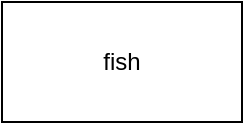 <mxfile version="15.5.2" type="github">
  <diagram id="QLVRK8AyidgUii33wijI" name="Page-1">
    <mxGraphModel dx="1767" dy="1136" grid="1" gridSize="10" guides="1" tooltips="1" connect="1" arrows="1" fold="1" page="1" pageScale="1" pageWidth="850" pageHeight="1100" math="0" shadow="0">
      <root>
        <mxCell id="0" />
        <mxCell id="1" parent="0" />
        <mxCell id="RLVNmg_ecUz_Jmnr9UBg-1" value="fish" style="rounded=0;whiteSpace=wrap;html=1;" vertex="1" parent="1">
          <mxGeometry x="440" y="330" width="120" height="60" as="geometry" />
        </mxCell>
      </root>
    </mxGraphModel>
  </diagram>
</mxfile>
